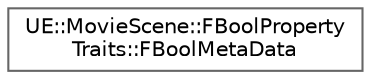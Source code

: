 digraph "Graphical Class Hierarchy"
{
 // INTERACTIVE_SVG=YES
 // LATEX_PDF_SIZE
  bgcolor="transparent";
  edge [fontname=Helvetica,fontsize=10,labelfontname=Helvetica,labelfontsize=10];
  node [fontname=Helvetica,fontsize=10,shape=box,height=0.2,width=0.4];
  rankdir="LR";
  Node0 [id="Node000000",label="UE::MovieScene::FBoolProperty\lTraits::FBoolMetaData",height=0.2,width=0.4,color="grey40", fillcolor="white", style="filled",URL="$dc/dfc/structUE_1_1MovieScene_1_1FBoolPropertyTraits_1_1FBoolMetaData.html",tooltip=" "];
}
